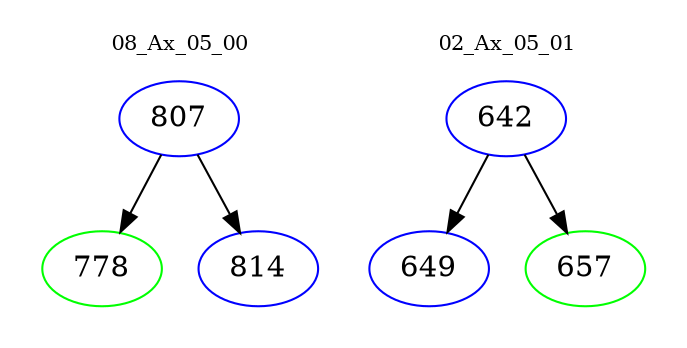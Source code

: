 digraph{
subgraph cluster_0 {
color = white
label = "08_Ax_05_00";
fontsize=10;
T0_807 [label="807", color="blue"]
T0_807 -> T0_778 [color="black"]
T0_778 [label="778", color="green"]
T0_807 -> T0_814 [color="black"]
T0_814 [label="814", color="blue"]
}
subgraph cluster_1 {
color = white
label = "02_Ax_05_01";
fontsize=10;
T1_642 [label="642", color="blue"]
T1_642 -> T1_649 [color="black"]
T1_649 [label="649", color="blue"]
T1_642 -> T1_657 [color="black"]
T1_657 [label="657", color="green"]
}
}
